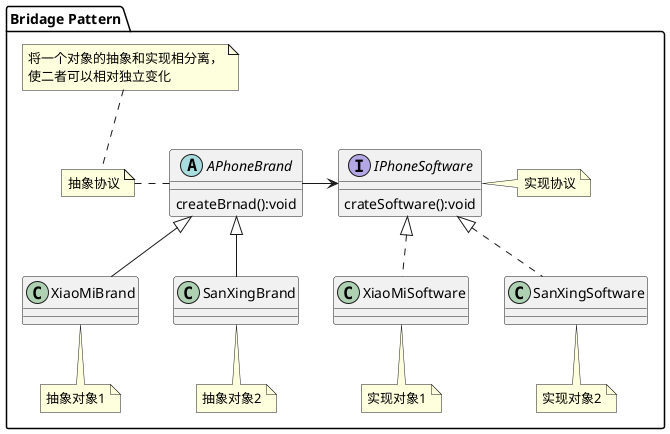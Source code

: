 @startuml
skinparam classAttributeIconSize 0
package "Bridage Pattern"{
    abstract class APhoneBrand{
        createBrnad():void
    }
    note left:抽象协议
    note top:将一个对象的抽象和实现相分离，\n使二者可以相对独立变化
    interface IPhoneSoftware {
        crateSoftware():void
    }
    note right:实现协议
    APhoneBrand ->IPhoneSoftware
    class XiaoMiBrand
    note bottom:抽象对象1
    class XiaoMiBrand extends APhoneBrand

   class XiaoMiSoftware
   note bottom:实现对象1
    class XiaoMiSoftware implements IPhoneSoftware

    class SanXingBrand
    note bottom:抽象对象2
    class SanXingBrand extends APhoneBrand

    class SanXingSoftware
    note bottom:实现对象2
    class SanXingSoftware implements IPhoneSoftware


}
@enduml